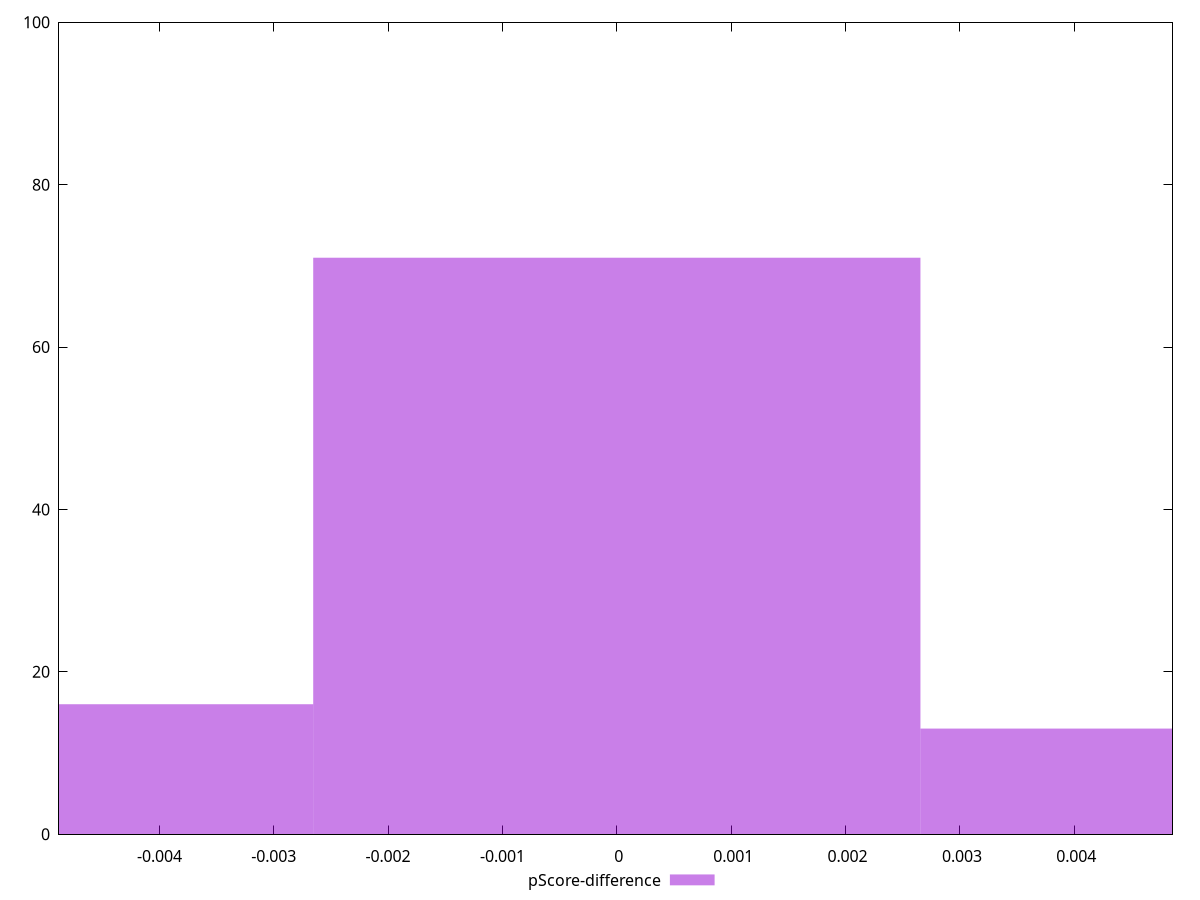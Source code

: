 reset

$pScoreDifference <<EOF
0 71
-0.005309733635235629 16
0.005309733635235629 13
EOF

set key outside below
set boxwidth 0.005309733635235629
set xrange [-0.004877777777777759:0.004858888888888857]
set yrange [0:100]
set trange [0:100]
set style fill transparent solid 0.5 noborder
set terminal svg size 640, 490 enhanced background rgb 'white'
set output "report_00015_2021-02-09T16-11-33.973Z/uses-rel-preconnect/samples/pages+cached+noadtech+nomedia/pScore-difference/histogram.svg"

plot $pScoreDifference title "pScore-difference" with boxes

reset
